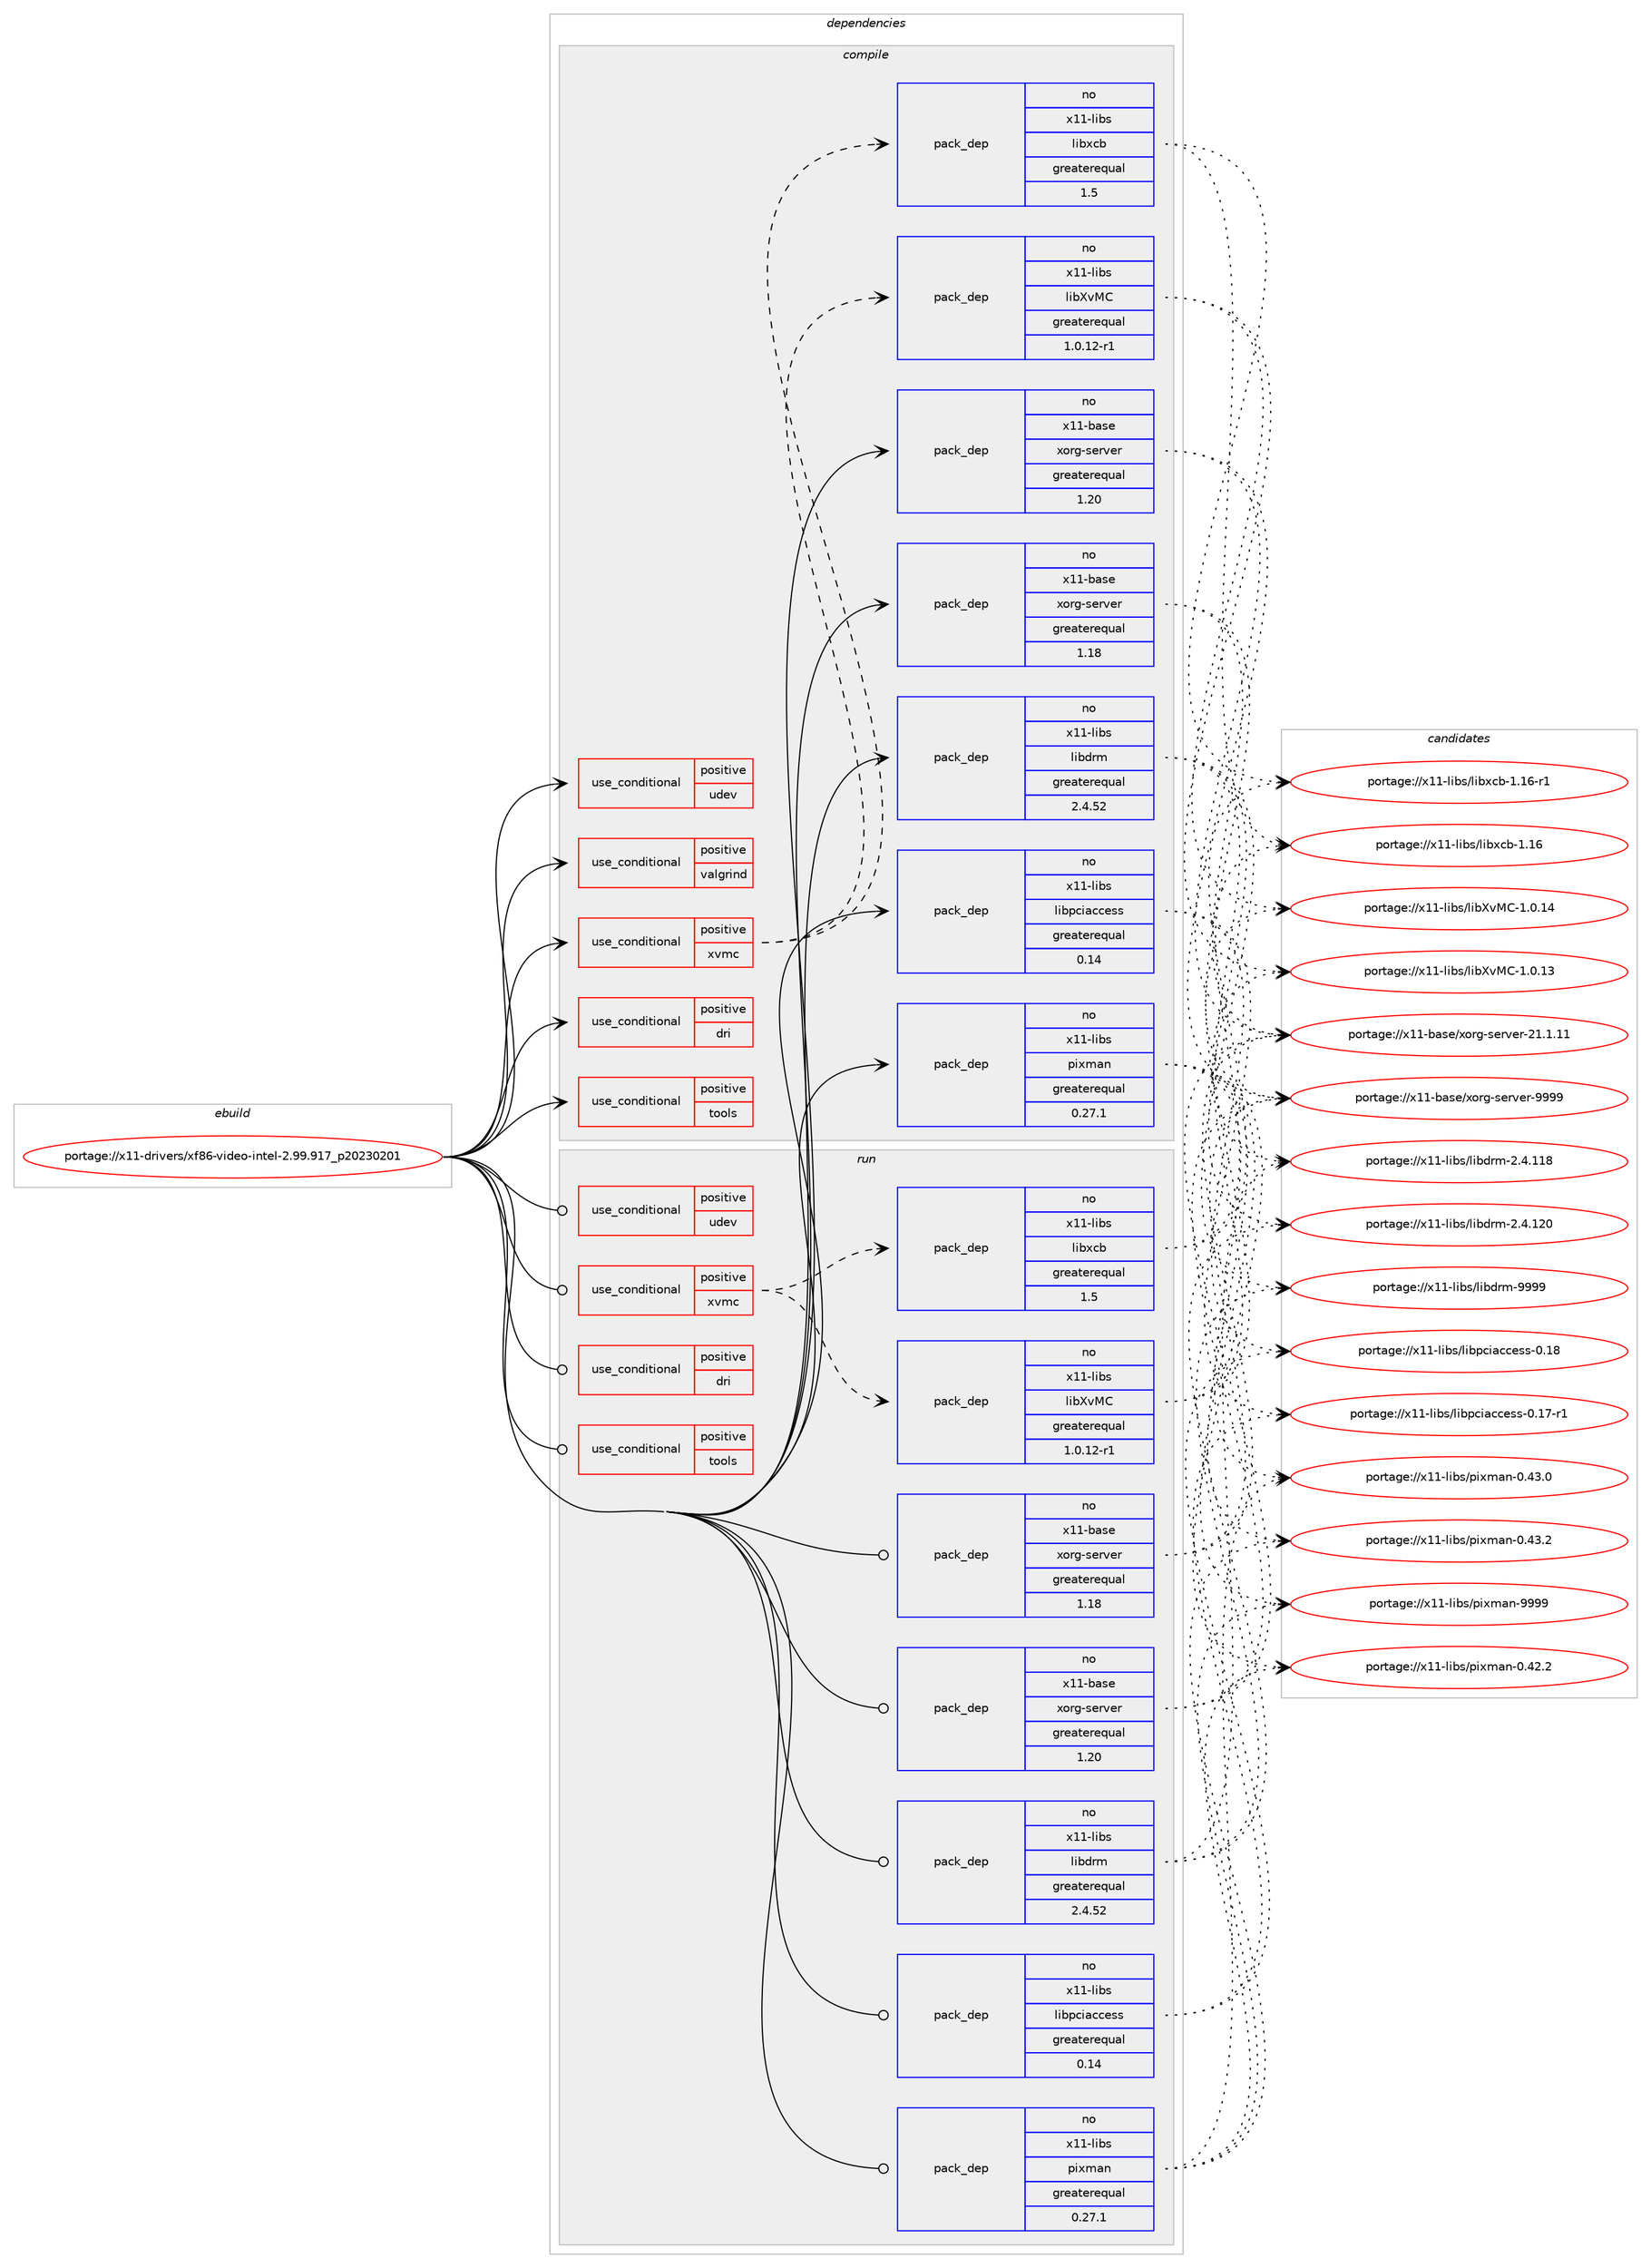 digraph prolog {

# *************
# Graph options
# *************

newrank=true;
concentrate=true;
compound=true;
graph [rankdir=LR,fontname=Helvetica,fontsize=10,ranksep=1.5];#, ranksep=2.5, nodesep=0.2];
edge  [arrowhead=vee];
node  [fontname=Helvetica,fontsize=10];

# **********
# The ebuild
# **********

subgraph cluster_leftcol {
color=gray;
rank=same;
label=<<i>ebuild</i>>;
id [label="portage://x11-drivers/xf86-video-intel-2.99.917_p20230201", color=red, width=4, href="../x11-drivers/xf86-video-intel-2.99.917_p20230201.svg"];
}

# ****************
# The dependencies
# ****************

subgraph cluster_midcol {
color=gray;
label=<<i>dependencies</i>>;
subgraph cluster_compile {
fillcolor="#eeeeee";
style=filled;
label=<<i>compile</i>>;
subgraph cond15329 {
dependency22396 [label=<<TABLE BORDER="0" CELLBORDER="1" CELLSPACING="0" CELLPADDING="4"><TR><TD ROWSPAN="3" CELLPADDING="10">use_conditional</TD></TR><TR><TD>positive</TD></TR><TR><TD>dri</TD></TR></TABLE>>, shape=none, color=red];
# *** BEGIN UNKNOWN DEPENDENCY TYPE (TODO) ***
# dependency22396 -> package_dependency(portage://x11-drivers/xf86-video-intel-2.99.917_p20230201,install,no,x11-base,xorg-server,none,[,,],[],[use(disable(minimal),none)])
# *** END UNKNOWN DEPENDENCY TYPE (TODO) ***

# *** BEGIN UNKNOWN DEPENDENCY TYPE (TODO) ***
# dependency22396 -> package_dependency(portage://x11-drivers/xf86-video-intel-2.99.917_p20230201,install,no,x11-libs,libdrm,none,[,,],[],[])
# *** END UNKNOWN DEPENDENCY TYPE (TODO) ***

}
id:e -> dependency22396:w [weight=20,style="solid",arrowhead="vee"];
subgraph cond15330 {
dependency22397 [label=<<TABLE BORDER="0" CELLBORDER="1" CELLSPACING="0" CELLPADDING="4"><TR><TD ROWSPAN="3" CELLPADDING="10">use_conditional</TD></TR><TR><TD>positive</TD></TR><TR><TD>tools</TD></TR></TABLE>>, shape=none, color=red];
# *** BEGIN UNKNOWN DEPENDENCY TYPE (TODO) ***
# dependency22397 -> package_dependency(portage://x11-drivers/xf86-video-intel-2.99.917_p20230201,install,no,x11-libs,libX11,none,[,,],[],[])
# *** END UNKNOWN DEPENDENCY TYPE (TODO) ***

# *** BEGIN UNKNOWN DEPENDENCY TYPE (TODO) ***
# dependency22397 -> package_dependency(portage://x11-drivers/xf86-video-intel-2.99.917_p20230201,install,no,x11-libs,libxcb,none,[,,],[],[])
# *** END UNKNOWN DEPENDENCY TYPE (TODO) ***

# *** BEGIN UNKNOWN DEPENDENCY TYPE (TODO) ***
# dependency22397 -> package_dependency(portage://x11-drivers/xf86-video-intel-2.99.917_p20230201,install,no,x11-libs,libXcursor,none,[,,],[],[])
# *** END UNKNOWN DEPENDENCY TYPE (TODO) ***

# *** BEGIN UNKNOWN DEPENDENCY TYPE (TODO) ***
# dependency22397 -> package_dependency(portage://x11-drivers/xf86-video-intel-2.99.917_p20230201,install,no,x11-libs,libXdamage,none,[,,],[],[])
# *** END UNKNOWN DEPENDENCY TYPE (TODO) ***

# *** BEGIN UNKNOWN DEPENDENCY TYPE (TODO) ***
# dependency22397 -> package_dependency(portage://x11-drivers/xf86-video-intel-2.99.917_p20230201,install,no,x11-libs,libXinerama,none,[,,],[],[])
# *** END UNKNOWN DEPENDENCY TYPE (TODO) ***

# *** BEGIN UNKNOWN DEPENDENCY TYPE (TODO) ***
# dependency22397 -> package_dependency(portage://x11-drivers/xf86-video-intel-2.99.917_p20230201,install,no,x11-libs,libXrandr,none,[,,],[],[])
# *** END UNKNOWN DEPENDENCY TYPE (TODO) ***

# *** BEGIN UNKNOWN DEPENDENCY TYPE (TODO) ***
# dependency22397 -> package_dependency(portage://x11-drivers/xf86-video-intel-2.99.917_p20230201,install,no,x11-libs,libXrender,none,[,,],[],[])
# *** END UNKNOWN DEPENDENCY TYPE (TODO) ***

# *** BEGIN UNKNOWN DEPENDENCY TYPE (TODO) ***
# dependency22397 -> package_dependency(portage://x11-drivers/xf86-video-intel-2.99.917_p20230201,install,no,x11-libs,libxshmfence,none,[,,],[],[])
# *** END UNKNOWN DEPENDENCY TYPE (TODO) ***

# *** BEGIN UNKNOWN DEPENDENCY TYPE (TODO) ***
# dependency22397 -> package_dependency(portage://x11-drivers/xf86-video-intel-2.99.917_p20230201,install,no,x11-libs,libXtst,none,[,,],[],[])
# *** END UNKNOWN DEPENDENCY TYPE (TODO) ***

}
id:e -> dependency22397:w [weight=20,style="solid",arrowhead="vee"];
subgraph cond15331 {
dependency22398 [label=<<TABLE BORDER="0" CELLBORDER="1" CELLSPACING="0" CELLPADDING="4"><TR><TD ROWSPAN="3" CELLPADDING="10">use_conditional</TD></TR><TR><TD>positive</TD></TR><TR><TD>udev</TD></TR></TABLE>>, shape=none, color=red];
# *** BEGIN UNKNOWN DEPENDENCY TYPE (TODO) ***
# dependency22398 -> package_dependency(portage://x11-drivers/xf86-video-intel-2.99.917_p20230201,install,no,virtual,libudev,none,[,,],any_same_slot,[])
# *** END UNKNOWN DEPENDENCY TYPE (TODO) ***

}
id:e -> dependency22398:w [weight=20,style="solid",arrowhead="vee"];
subgraph cond15332 {
dependency22399 [label=<<TABLE BORDER="0" CELLBORDER="1" CELLSPACING="0" CELLPADDING="4"><TR><TD ROWSPAN="3" CELLPADDING="10">use_conditional</TD></TR><TR><TD>positive</TD></TR><TR><TD>valgrind</TD></TR></TABLE>>, shape=none, color=red];
# *** BEGIN UNKNOWN DEPENDENCY TYPE (TODO) ***
# dependency22399 -> package_dependency(portage://x11-drivers/xf86-video-intel-2.99.917_p20230201,install,no,dev-debug,valgrind,none,[,,],[],[])
# *** END UNKNOWN DEPENDENCY TYPE (TODO) ***

}
id:e -> dependency22399:w [weight=20,style="solid",arrowhead="vee"];
subgraph cond15333 {
dependency22400 [label=<<TABLE BORDER="0" CELLBORDER="1" CELLSPACING="0" CELLPADDING="4"><TR><TD ROWSPAN="3" CELLPADDING="10">use_conditional</TD></TR><TR><TD>positive</TD></TR><TR><TD>xvmc</TD></TR></TABLE>>, shape=none, color=red];
subgraph pack6797 {
dependency22401 [label=<<TABLE BORDER="0" CELLBORDER="1" CELLSPACING="0" CELLPADDING="4" WIDTH="220"><TR><TD ROWSPAN="6" CELLPADDING="30">pack_dep</TD></TR><TR><TD WIDTH="110">no</TD></TR><TR><TD>x11-libs</TD></TR><TR><TD>libXvMC</TD></TR><TR><TD>greaterequal</TD></TR><TR><TD>1.0.12-r1</TD></TR></TABLE>>, shape=none, color=blue];
}
dependency22400:e -> dependency22401:w [weight=20,style="dashed",arrowhead="vee"];
subgraph pack6798 {
dependency22402 [label=<<TABLE BORDER="0" CELLBORDER="1" CELLSPACING="0" CELLPADDING="4" WIDTH="220"><TR><TD ROWSPAN="6" CELLPADDING="30">pack_dep</TD></TR><TR><TD WIDTH="110">no</TD></TR><TR><TD>x11-libs</TD></TR><TR><TD>libxcb</TD></TR><TR><TD>greaterequal</TD></TR><TR><TD>1.5</TD></TR></TABLE>>, shape=none, color=blue];
}
dependency22400:e -> dependency22402:w [weight=20,style="dashed",arrowhead="vee"];
# *** BEGIN UNKNOWN DEPENDENCY TYPE (TODO) ***
# dependency22400 -> package_dependency(portage://x11-drivers/xf86-video-intel-2.99.917_p20230201,install,no,x11-libs,xcb-util,none,[,,],[],[])
# *** END UNKNOWN DEPENDENCY TYPE (TODO) ***

}
id:e -> dependency22400:w [weight=20,style="solid",arrowhead="vee"];
# *** BEGIN UNKNOWN DEPENDENCY TYPE (TODO) ***
# id -> package_dependency(portage://x11-drivers/xf86-video-intel-2.99.917_p20230201,install,no,x11-base,xorg-proto,none,[,,],[],[])
# *** END UNKNOWN DEPENDENCY TYPE (TODO) ***

subgraph pack6799 {
dependency22403 [label=<<TABLE BORDER="0" CELLBORDER="1" CELLSPACING="0" CELLPADDING="4" WIDTH="220"><TR><TD ROWSPAN="6" CELLPADDING="30">pack_dep</TD></TR><TR><TD WIDTH="110">no</TD></TR><TR><TD>x11-base</TD></TR><TR><TD>xorg-server</TD></TR><TR><TD>greaterequal</TD></TR><TR><TD>1.18</TD></TR></TABLE>>, shape=none, color=blue];
}
id:e -> dependency22403:w [weight=20,style="solid",arrowhead="vee"];
subgraph pack6800 {
dependency22404 [label=<<TABLE BORDER="0" CELLBORDER="1" CELLSPACING="0" CELLPADDING="4" WIDTH="220"><TR><TD ROWSPAN="6" CELLPADDING="30">pack_dep</TD></TR><TR><TD WIDTH="110">no</TD></TR><TR><TD>x11-base</TD></TR><TR><TD>xorg-server</TD></TR><TR><TD>greaterequal</TD></TR><TR><TD>1.20</TD></TR></TABLE>>, shape=none, color=blue];
}
id:e -> dependency22404:w [weight=20,style="solid",arrowhead="vee"];
# *** BEGIN UNKNOWN DEPENDENCY TYPE (TODO) ***
# id -> package_dependency(portage://x11-drivers/xf86-video-intel-2.99.917_p20230201,install,no,x11-libs,libXScrnSaver,none,[,,],[],[])
# *** END UNKNOWN DEPENDENCY TYPE (TODO) ***

# *** BEGIN UNKNOWN DEPENDENCY TYPE (TODO) ***
# id -> package_dependency(portage://x11-drivers/xf86-video-intel-2.99.917_p20230201,install,no,x11-libs,libXext,none,[,,],[],[])
# *** END UNKNOWN DEPENDENCY TYPE (TODO) ***

# *** BEGIN UNKNOWN DEPENDENCY TYPE (TODO) ***
# id -> package_dependency(portage://x11-drivers/xf86-video-intel-2.99.917_p20230201,install,no,x11-libs,libXfixes,none,[,,],[],[])
# *** END UNKNOWN DEPENDENCY TYPE (TODO) ***

subgraph pack6801 {
dependency22405 [label=<<TABLE BORDER="0" CELLBORDER="1" CELLSPACING="0" CELLPADDING="4" WIDTH="220"><TR><TD ROWSPAN="6" CELLPADDING="30">pack_dep</TD></TR><TR><TD WIDTH="110">no</TD></TR><TR><TD>x11-libs</TD></TR><TR><TD>libdrm</TD></TR><TR><TD>greaterequal</TD></TR><TR><TD>2.4.52</TD></TR></TABLE>>, shape=none, color=blue];
}
id:e -> dependency22405:w [weight=20,style="solid",arrowhead="vee"];
subgraph pack6802 {
dependency22406 [label=<<TABLE BORDER="0" CELLBORDER="1" CELLSPACING="0" CELLPADDING="4" WIDTH="220"><TR><TD ROWSPAN="6" CELLPADDING="30">pack_dep</TD></TR><TR><TD WIDTH="110">no</TD></TR><TR><TD>x11-libs</TD></TR><TR><TD>libpciaccess</TD></TR><TR><TD>greaterequal</TD></TR><TR><TD>0.14</TD></TR></TABLE>>, shape=none, color=blue];
}
id:e -> dependency22406:w [weight=20,style="solid",arrowhead="vee"];
subgraph pack6803 {
dependency22407 [label=<<TABLE BORDER="0" CELLBORDER="1" CELLSPACING="0" CELLPADDING="4" WIDTH="220"><TR><TD ROWSPAN="6" CELLPADDING="30">pack_dep</TD></TR><TR><TD WIDTH="110">no</TD></TR><TR><TD>x11-libs</TD></TR><TR><TD>pixman</TD></TR><TR><TD>greaterequal</TD></TR><TR><TD>0.27.1</TD></TR></TABLE>>, shape=none, color=blue];
}
id:e -> dependency22407:w [weight=20,style="solid",arrowhead="vee"];
}
subgraph cluster_compileandrun {
fillcolor="#eeeeee";
style=filled;
label=<<i>compile and run</i>>;
}
subgraph cluster_run {
fillcolor="#eeeeee";
style=filled;
label=<<i>run</i>>;
subgraph cond15334 {
dependency22408 [label=<<TABLE BORDER="0" CELLBORDER="1" CELLSPACING="0" CELLPADDING="4"><TR><TD ROWSPAN="3" CELLPADDING="10">use_conditional</TD></TR><TR><TD>positive</TD></TR><TR><TD>dri</TD></TR></TABLE>>, shape=none, color=red];
# *** BEGIN UNKNOWN DEPENDENCY TYPE (TODO) ***
# dependency22408 -> package_dependency(portage://x11-drivers/xf86-video-intel-2.99.917_p20230201,run,no,x11-base,xorg-server,none,[,,],[],[use(disable(minimal),none)])
# *** END UNKNOWN DEPENDENCY TYPE (TODO) ***

# *** BEGIN UNKNOWN DEPENDENCY TYPE (TODO) ***
# dependency22408 -> package_dependency(portage://x11-drivers/xf86-video-intel-2.99.917_p20230201,run,no,x11-libs,libdrm,none,[,,],[],[])
# *** END UNKNOWN DEPENDENCY TYPE (TODO) ***

}
id:e -> dependency22408:w [weight=20,style="solid",arrowhead="odot"];
subgraph cond15335 {
dependency22409 [label=<<TABLE BORDER="0" CELLBORDER="1" CELLSPACING="0" CELLPADDING="4"><TR><TD ROWSPAN="3" CELLPADDING="10">use_conditional</TD></TR><TR><TD>positive</TD></TR><TR><TD>tools</TD></TR></TABLE>>, shape=none, color=red];
# *** BEGIN UNKNOWN DEPENDENCY TYPE (TODO) ***
# dependency22409 -> package_dependency(portage://x11-drivers/xf86-video-intel-2.99.917_p20230201,run,no,x11-libs,libX11,none,[,,],[],[])
# *** END UNKNOWN DEPENDENCY TYPE (TODO) ***

# *** BEGIN UNKNOWN DEPENDENCY TYPE (TODO) ***
# dependency22409 -> package_dependency(portage://x11-drivers/xf86-video-intel-2.99.917_p20230201,run,no,x11-libs,libxcb,none,[,,],[],[])
# *** END UNKNOWN DEPENDENCY TYPE (TODO) ***

# *** BEGIN UNKNOWN DEPENDENCY TYPE (TODO) ***
# dependency22409 -> package_dependency(portage://x11-drivers/xf86-video-intel-2.99.917_p20230201,run,no,x11-libs,libXcursor,none,[,,],[],[])
# *** END UNKNOWN DEPENDENCY TYPE (TODO) ***

# *** BEGIN UNKNOWN DEPENDENCY TYPE (TODO) ***
# dependency22409 -> package_dependency(portage://x11-drivers/xf86-video-intel-2.99.917_p20230201,run,no,x11-libs,libXdamage,none,[,,],[],[])
# *** END UNKNOWN DEPENDENCY TYPE (TODO) ***

# *** BEGIN UNKNOWN DEPENDENCY TYPE (TODO) ***
# dependency22409 -> package_dependency(portage://x11-drivers/xf86-video-intel-2.99.917_p20230201,run,no,x11-libs,libXinerama,none,[,,],[],[])
# *** END UNKNOWN DEPENDENCY TYPE (TODO) ***

# *** BEGIN UNKNOWN DEPENDENCY TYPE (TODO) ***
# dependency22409 -> package_dependency(portage://x11-drivers/xf86-video-intel-2.99.917_p20230201,run,no,x11-libs,libXrandr,none,[,,],[],[])
# *** END UNKNOWN DEPENDENCY TYPE (TODO) ***

# *** BEGIN UNKNOWN DEPENDENCY TYPE (TODO) ***
# dependency22409 -> package_dependency(portage://x11-drivers/xf86-video-intel-2.99.917_p20230201,run,no,x11-libs,libXrender,none,[,,],[],[])
# *** END UNKNOWN DEPENDENCY TYPE (TODO) ***

# *** BEGIN UNKNOWN DEPENDENCY TYPE (TODO) ***
# dependency22409 -> package_dependency(portage://x11-drivers/xf86-video-intel-2.99.917_p20230201,run,no,x11-libs,libxshmfence,none,[,,],[],[])
# *** END UNKNOWN DEPENDENCY TYPE (TODO) ***

# *** BEGIN UNKNOWN DEPENDENCY TYPE (TODO) ***
# dependency22409 -> package_dependency(portage://x11-drivers/xf86-video-intel-2.99.917_p20230201,run,no,x11-libs,libXtst,none,[,,],[],[])
# *** END UNKNOWN DEPENDENCY TYPE (TODO) ***

}
id:e -> dependency22409:w [weight=20,style="solid",arrowhead="odot"];
subgraph cond15336 {
dependency22410 [label=<<TABLE BORDER="0" CELLBORDER="1" CELLSPACING="0" CELLPADDING="4"><TR><TD ROWSPAN="3" CELLPADDING="10">use_conditional</TD></TR><TR><TD>positive</TD></TR><TR><TD>udev</TD></TR></TABLE>>, shape=none, color=red];
# *** BEGIN UNKNOWN DEPENDENCY TYPE (TODO) ***
# dependency22410 -> package_dependency(portage://x11-drivers/xf86-video-intel-2.99.917_p20230201,run,no,virtual,libudev,none,[,,],any_same_slot,[])
# *** END UNKNOWN DEPENDENCY TYPE (TODO) ***

}
id:e -> dependency22410:w [weight=20,style="solid",arrowhead="odot"];
subgraph cond15337 {
dependency22411 [label=<<TABLE BORDER="0" CELLBORDER="1" CELLSPACING="0" CELLPADDING="4"><TR><TD ROWSPAN="3" CELLPADDING="10">use_conditional</TD></TR><TR><TD>positive</TD></TR><TR><TD>xvmc</TD></TR></TABLE>>, shape=none, color=red];
subgraph pack6804 {
dependency22412 [label=<<TABLE BORDER="0" CELLBORDER="1" CELLSPACING="0" CELLPADDING="4" WIDTH="220"><TR><TD ROWSPAN="6" CELLPADDING="30">pack_dep</TD></TR><TR><TD WIDTH="110">no</TD></TR><TR><TD>x11-libs</TD></TR><TR><TD>libXvMC</TD></TR><TR><TD>greaterequal</TD></TR><TR><TD>1.0.12-r1</TD></TR></TABLE>>, shape=none, color=blue];
}
dependency22411:e -> dependency22412:w [weight=20,style="dashed",arrowhead="vee"];
subgraph pack6805 {
dependency22413 [label=<<TABLE BORDER="0" CELLBORDER="1" CELLSPACING="0" CELLPADDING="4" WIDTH="220"><TR><TD ROWSPAN="6" CELLPADDING="30">pack_dep</TD></TR><TR><TD WIDTH="110">no</TD></TR><TR><TD>x11-libs</TD></TR><TR><TD>libxcb</TD></TR><TR><TD>greaterequal</TD></TR><TR><TD>1.5</TD></TR></TABLE>>, shape=none, color=blue];
}
dependency22411:e -> dependency22413:w [weight=20,style="dashed",arrowhead="vee"];
# *** BEGIN UNKNOWN DEPENDENCY TYPE (TODO) ***
# dependency22411 -> package_dependency(portage://x11-drivers/xf86-video-intel-2.99.917_p20230201,run,no,x11-libs,xcb-util,none,[,,],[],[])
# *** END UNKNOWN DEPENDENCY TYPE (TODO) ***

}
id:e -> dependency22411:w [weight=20,style="solid",arrowhead="odot"];
subgraph pack6806 {
dependency22414 [label=<<TABLE BORDER="0" CELLBORDER="1" CELLSPACING="0" CELLPADDING="4" WIDTH="220"><TR><TD ROWSPAN="6" CELLPADDING="30">pack_dep</TD></TR><TR><TD WIDTH="110">no</TD></TR><TR><TD>x11-base</TD></TR><TR><TD>xorg-server</TD></TR><TR><TD>greaterequal</TD></TR><TR><TD>1.18</TD></TR></TABLE>>, shape=none, color=blue];
}
id:e -> dependency22414:w [weight=20,style="solid",arrowhead="odot"];
subgraph pack6807 {
dependency22415 [label=<<TABLE BORDER="0" CELLBORDER="1" CELLSPACING="0" CELLPADDING="4" WIDTH="220"><TR><TD ROWSPAN="6" CELLPADDING="30">pack_dep</TD></TR><TR><TD WIDTH="110">no</TD></TR><TR><TD>x11-base</TD></TR><TR><TD>xorg-server</TD></TR><TR><TD>greaterequal</TD></TR><TR><TD>1.20</TD></TR></TABLE>>, shape=none, color=blue];
}
id:e -> dependency22415:w [weight=20,style="solid",arrowhead="odot"];
# *** BEGIN UNKNOWN DEPENDENCY TYPE (TODO) ***
# id -> package_dependency(portage://x11-drivers/xf86-video-intel-2.99.917_p20230201,run,no,x11-base,xorg-server,none,[,,],any_same_slot,[])
# *** END UNKNOWN DEPENDENCY TYPE (TODO) ***

# *** BEGIN UNKNOWN DEPENDENCY TYPE (TODO) ***
# id -> package_dependency(portage://x11-drivers/xf86-video-intel-2.99.917_p20230201,run,no,x11-libs,libXScrnSaver,none,[,,],[],[])
# *** END UNKNOWN DEPENDENCY TYPE (TODO) ***

# *** BEGIN UNKNOWN DEPENDENCY TYPE (TODO) ***
# id -> package_dependency(portage://x11-drivers/xf86-video-intel-2.99.917_p20230201,run,no,x11-libs,libXext,none,[,,],[],[])
# *** END UNKNOWN DEPENDENCY TYPE (TODO) ***

# *** BEGIN UNKNOWN DEPENDENCY TYPE (TODO) ***
# id -> package_dependency(portage://x11-drivers/xf86-video-intel-2.99.917_p20230201,run,no,x11-libs,libXfixes,none,[,,],[],[])
# *** END UNKNOWN DEPENDENCY TYPE (TODO) ***

subgraph pack6808 {
dependency22416 [label=<<TABLE BORDER="0" CELLBORDER="1" CELLSPACING="0" CELLPADDING="4" WIDTH="220"><TR><TD ROWSPAN="6" CELLPADDING="30">pack_dep</TD></TR><TR><TD WIDTH="110">no</TD></TR><TR><TD>x11-libs</TD></TR><TR><TD>libdrm</TD></TR><TR><TD>greaterequal</TD></TR><TR><TD>2.4.52</TD></TR></TABLE>>, shape=none, color=blue];
}
id:e -> dependency22416:w [weight=20,style="solid",arrowhead="odot"];
subgraph pack6809 {
dependency22417 [label=<<TABLE BORDER="0" CELLBORDER="1" CELLSPACING="0" CELLPADDING="4" WIDTH="220"><TR><TD ROWSPAN="6" CELLPADDING="30">pack_dep</TD></TR><TR><TD WIDTH="110">no</TD></TR><TR><TD>x11-libs</TD></TR><TR><TD>libpciaccess</TD></TR><TR><TD>greaterequal</TD></TR><TR><TD>0.14</TD></TR></TABLE>>, shape=none, color=blue];
}
id:e -> dependency22417:w [weight=20,style="solid",arrowhead="odot"];
subgraph pack6810 {
dependency22418 [label=<<TABLE BORDER="0" CELLBORDER="1" CELLSPACING="0" CELLPADDING="4" WIDTH="220"><TR><TD ROWSPAN="6" CELLPADDING="30">pack_dep</TD></TR><TR><TD WIDTH="110">no</TD></TR><TR><TD>x11-libs</TD></TR><TR><TD>pixman</TD></TR><TR><TD>greaterequal</TD></TR><TR><TD>0.27.1</TD></TR></TABLE>>, shape=none, color=blue];
}
id:e -> dependency22418:w [weight=20,style="solid",arrowhead="odot"];
}
}

# **************
# The candidates
# **************

subgraph cluster_choices {
rank=same;
color=gray;
label=<<i>candidates</i>>;

subgraph choice6797 {
color=black;
nodesep=1;
choice12049494510810598115471081059888118776745494648464951 [label="portage://x11-libs/libXvMC-1.0.13", color=red, width=4,href="../x11-libs/libXvMC-1.0.13.svg"];
choice12049494510810598115471081059888118776745494648464952 [label="portage://x11-libs/libXvMC-1.0.14", color=red, width=4,href="../x11-libs/libXvMC-1.0.14.svg"];
dependency22401:e -> choice12049494510810598115471081059888118776745494648464951:w [style=dotted,weight="100"];
dependency22401:e -> choice12049494510810598115471081059888118776745494648464952:w [style=dotted,weight="100"];
}
subgraph choice6798 {
color=black;
nodesep=1;
choice12049494510810598115471081059812099984549464954 [label="portage://x11-libs/libxcb-1.16", color=red, width=4,href="../x11-libs/libxcb-1.16.svg"];
choice120494945108105981154710810598120999845494649544511449 [label="portage://x11-libs/libxcb-1.16-r1", color=red, width=4,href="../x11-libs/libxcb-1.16-r1.svg"];
dependency22402:e -> choice12049494510810598115471081059812099984549464954:w [style=dotted,weight="100"];
dependency22402:e -> choice120494945108105981154710810598120999845494649544511449:w [style=dotted,weight="100"];
}
subgraph choice6799 {
color=black;
nodesep=1;
choice120494945989711510147120111114103451151011141181011144550494649464949 [label="portage://x11-base/xorg-server-21.1.11", color=red, width=4,href="../x11-base/xorg-server-21.1.11.svg"];
choice120494945989711510147120111114103451151011141181011144557575757 [label="portage://x11-base/xorg-server-9999", color=red, width=4,href="../x11-base/xorg-server-9999.svg"];
dependency22403:e -> choice120494945989711510147120111114103451151011141181011144550494649464949:w [style=dotted,weight="100"];
dependency22403:e -> choice120494945989711510147120111114103451151011141181011144557575757:w [style=dotted,weight="100"];
}
subgraph choice6800 {
color=black;
nodesep=1;
choice120494945989711510147120111114103451151011141181011144550494649464949 [label="portage://x11-base/xorg-server-21.1.11", color=red, width=4,href="../x11-base/xorg-server-21.1.11.svg"];
choice120494945989711510147120111114103451151011141181011144557575757 [label="portage://x11-base/xorg-server-9999", color=red, width=4,href="../x11-base/xorg-server-9999.svg"];
dependency22404:e -> choice120494945989711510147120111114103451151011141181011144550494649464949:w [style=dotted,weight="100"];
dependency22404:e -> choice120494945989711510147120111114103451151011141181011144557575757:w [style=dotted,weight="100"];
}
subgraph choice6801 {
color=black;
nodesep=1;
choice1204949451081059811547108105981001141094550465246494956 [label="portage://x11-libs/libdrm-2.4.118", color=red, width=4,href="../x11-libs/libdrm-2.4.118.svg"];
choice1204949451081059811547108105981001141094550465246495048 [label="portage://x11-libs/libdrm-2.4.120", color=red, width=4,href="../x11-libs/libdrm-2.4.120.svg"];
choice1204949451081059811547108105981001141094557575757 [label="portage://x11-libs/libdrm-9999", color=red, width=4,href="../x11-libs/libdrm-9999.svg"];
dependency22405:e -> choice1204949451081059811547108105981001141094550465246494956:w [style=dotted,weight="100"];
dependency22405:e -> choice1204949451081059811547108105981001141094550465246495048:w [style=dotted,weight="100"];
dependency22405:e -> choice1204949451081059811547108105981001141094557575757:w [style=dotted,weight="100"];
}
subgraph choice6802 {
color=black;
nodesep=1;
choice1204949451081059811547108105981129910597999910111511545484649554511449 [label="portage://x11-libs/libpciaccess-0.17-r1", color=red, width=4,href="../x11-libs/libpciaccess-0.17-r1.svg"];
choice120494945108105981154710810598112991059799991011151154548464956 [label="portage://x11-libs/libpciaccess-0.18", color=red, width=4,href="../x11-libs/libpciaccess-0.18.svg"];
dependency22406:e -> choice1204949451081059811547108105981129910597999910111511545484649554511449:w [style=dotted,weight="100"];
dependency22406:e -> choice120494945108105981154710810598112991059799991011151154548464956:w [style=dotted,weight="100"];
}
subgraph choice6803 {
color=black;
nodesep=1;
choice12049494510810598115471121051201099711045484652504650 [label="portage://x11-libs/pixman-0.42.2", color=red, width=4,href="../x11-libs/pixman-0.42.2.svg"];
choice12049494510810598115471121051201099711045484652514648 [label="portage://x11-libs/pixman-0.43.0", color=red, width=4,href="../x11-libs/pixman-0.43.0.svg"];
choice12049494510810598115471121051201099711045484652514650 [label="portage://x11-libs/pixman-0.43.2", color=red, width=4,href="../x11-libs/pixman-0.43.2.svg"];
choice1204949451081059811547112105120109971104557575757 [label="portage://x11-libs/pixman-9999", color=red, width=4,href="../x11-libs/pixman-9999.svg"];
dependency22407:e -> choice12049494510810598115471121051201099711045484652504650:w [style=dotted,weight="100"];
dependency22407:e -> choice12049494510810598115471121051201099711045484652514648:w [style=dotted,weight="100"];
dependency22407:e -> choice12049494510810598115471121051201099711045484652514650:w [style=dotted,weight="100"];
dependency22407:e -> choice1204949451081059811547112105120109971104557575757:w [style=dotted,weight="100"];
}
subgraph choice6804 {
color=black;
nodesep=1;
choice12049494510810598115471081059888118776745494648464951 [label="portage://x11-libs/libXvMC-1.0.13", color=red, width=4,href="../x11-libs/libXvMC-1.0.13.svg"];
choice12049494510810598115471081059888118776745494648464952 [label="portage://x11-libs/libXvMC-1.0.14", color=red, width=4,href="../x11-libs/libXvMC-1.0.14.svg"];
dependency22412:e -> choice12049494510810598115471081059888118776745494648464951:w [style=dotted,weight="100"];
dependency22412:e -> choice12049494510810598115471081059888118776745494648464952:w [style=dotted,weight="100"];
}
subgraph choice6805 {
color=black;
nodesep=1;
choice12049494510810598115471081059812099984549464954 [label="portage://x11-libs/libxcb-1.16", color=red, width=4,href="../x11-libs/libxcb-1.16.svg"];
choice120494945108105981154710810598120999845494649544511449 [label="portage://x11-libs/libxcb-1.16-r1", color=red, width=4,href="../x11-libs/libxcb-1.16-r1.svg"];
dependency22413:e -> choice12049494510810598115471081059812099984549464954:w [style=dotted,weight="100"];
dependency22413:e -> choice120494945108105981154710810598120999845494649544511449:w [style=dotted,weight="100"];
}
subgraph choice6806 {
color=black;
nodesep=1;
choice120494945989711510147120111114103451151011141181011144550494649464949 [label="portage://x11-base/xorg-server-21.1.11", color=red, width=4,href="../x11-base/xorg-server-21.1.11.svg"];
choice120494945989711510147120111114103451151011141181011144557575757 [label="portage://x11-base/xorg-server-9999", color=red, width=4,href="../x11-base/xorg-server-9999.svg"];
dependency22414:e -> choice120494945989711510147120111114103451151011141181011144550494649464949:w [style=dotted,weight="100"];
dependency22414:e -> choice120494945989711510147120111114103451151011141181011144557575757:w [style=dotted,weight="100"];
}
subgraph choice6807 {
color=black;
nodesep=1;
choice120494945989711510147120111114103451151011141181011144550494649464949 [label="portage://x11-base/xorg-server-21.1.11", color=red, width=4,href="../x11-base/xorg-server-21.1.11.svg"];
choice120494945989711510147120111114103451151011141181011144557575757 [label="portage://x11-base/xorg-server-9999", color=red, width=4,href="../x11-base/xorg-server-9999.svg"];
dependency22415:e -> choice120494945989711510147120111114103451151011141181011144550494649464949:w [style=dotted,weight="100"];
dependency22415:e -> choice120494945989711510147120111114103451151011141181011144557575757:w [style=dotted,weight="100"];
}
subgraph choice6808 {
color=black;
nodesep=1;
choice1204949451081059811547108105981001141094550465246494956 [label="portage://x11-libs/libdrm-2.4.118", color=red, width=4,href="../x11-libs/libdrm-2.4.118.svg"];
choice1204949451081059811547108105981001141094550465246495048 [label="portage://x11-libs/libdrm-2.4.120", color=red, width=4,href="../x11-libs/libdrm-2.4.120.svg"];
choice1204949451081059811547108105981001141094557575757 [label="portage://x11-libs/libdrm-9999", color=red, width=4,href="../x11-libs/libdrm-9999.svg"];
dependency22416:e -> choice1204949451081059811547108105981001141094550465246494956:w [style=dotted,weight="100"];
dependency22416:e -> choice1204949451081059811547108105981001141094550465246495048:w [style=dotted,weight="100"];
dependency22416:e -> choice1204949451081059811547108105981001141094557575757:w [style=dotted,weight="100"];
}
subgraph choice6809 {
color=black;
nodesep=1;
choice1204949451081059811547108105981129910597999910111511545484649554511449 [label="portage://x11-libs/libpciaccess-0.17-r1", color=red, width=4,href="../x11-libs/libpciaccess-0.17-r1.svg"];
choice120494945108105981154710810598112991059799991011151154548464956 [label="portage://x11-libs/libpciaccess-0.18", color=red, width=4,href="../x11-libs/libpciaccess-0.18.svg"];
dependency22417:e -> choice1204949451081059811547108105981129910597999910111511545484649554511449:w [style=dotted,weight="100"];
dependency22417:e -> choice120494945108105981154710810598112991059799991011151154548464956:w [style=dotted,weight="100"];
}
subgraph choice6810 {
color=black;
nodesep=1;
choice12049494510810598115471121051201099711045484652504650 [label="portage://x11-libs/pixman-0.42.2", color=red, width=4,href="../x11-libs/pixman-0.42.2.svg"];
choice12049494510810598115471121051201099711045484652514648 [label="portage://x11-libs/pixman-0.43.0", color=red, width=4,href="../x11-libs/pixman-0.43.0.svg"];
choice12049494510810598115471121051201099711045484652514650 [label="portage://x11-libs/pixman-0.43.2", color=red, width=4,href="../x11-libs/pixman-0.43.2.svg"];
choice1204949451081059811547112105120109971104557575757 [label="portage://x11-libs/pixman-9999", color=red, width=4,href="../x11-libs/pixman-9999.svg"];
dependency22418:e -> choice12049494510810598115471121051201099711045484652504650:w [style=dotted,weight="100"];
dependency22418:e -> choice12049494510810598115471121051201099711045484652514648:w [style=dotted,weight="100"];
dependency22418:e -> choice12049494510810598115471121051201099711045484652514650:w [style=dotted,weight="100"];
dependency22418:e -> choice1204949451081059811547112105120109971104557575757:w [style=dotted,weight="100"];
}
}

}
